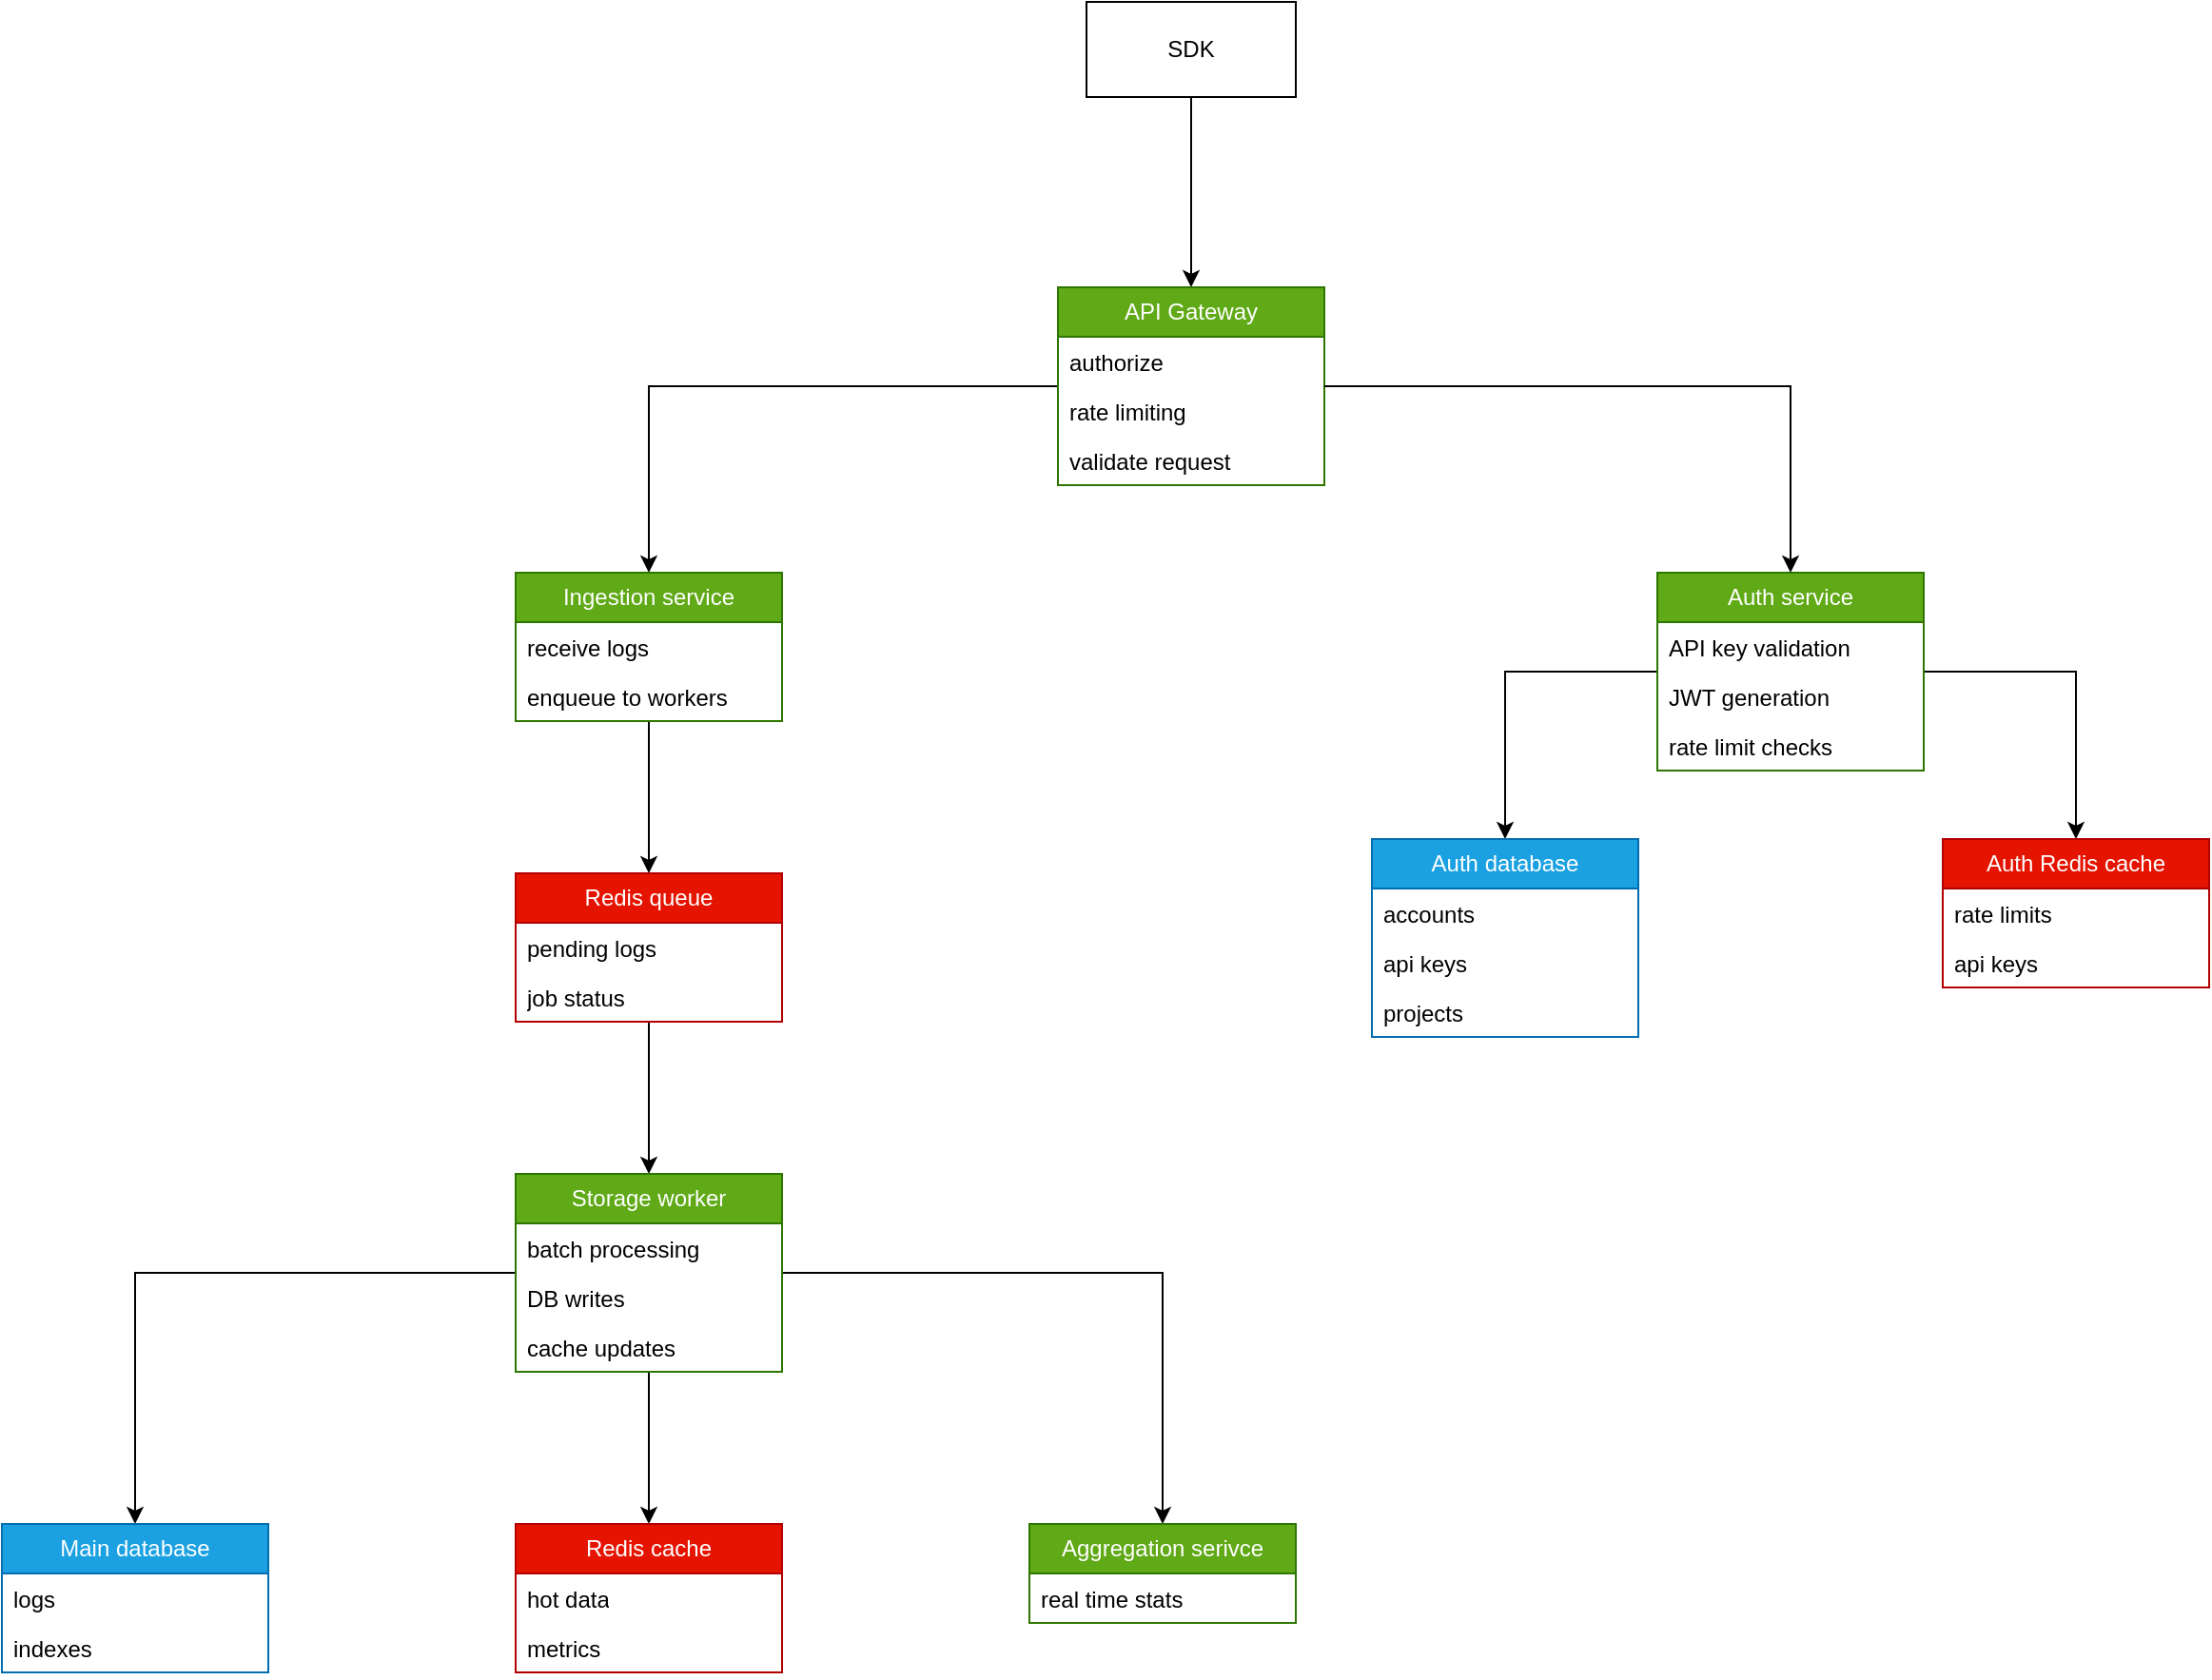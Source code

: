 <mxfile>
    <diagram name="Page-1" id="9CAoSHZ_9hxCdjjbSUXV">
        <mxGraphModel dx="2224" dy="945" grid="1" gridSize="10" guides="1" tooltips="1" connect="1" arrows="1" fold="1" page="1" pageScale="1" pageWidth="850" pageHeight="1100" background="none" math="0" shadow="0">
            <root>
                <mxCell id="0"/>
                <mxCell id="1" parent="0"/>
                <mxCell id="BfMxxVarkLmCU6jDzcZG-6" style="edgeStyle=orthogonalEdgeStyle;rounded=0;orthogonalLoop=1;jettySize=auto;html=1;" parent="1" source="BfMxxVarkLmCU6jDzcZG-1" target="BfMxxVarkLmCU6jDzcZG-2" edge="1">
                    <mxGeometry relative="1" as="geometry"/>
                </mxCell>
                <mxCell id="BfMxxVarkLmCU6jDzcZG-1" value="SDK" style="html=1;whiteSpace=wrap;" parent="1" vertex="1">
                    <mxGeometry x="370" width="110" height="50" as="geometry"/>
                </mxCell>
                <mxCell id="BfMxxVarkLmCU6jDzcZG-35" style="edgeStyle=orthogonalEdgeStyle;rounded=0;orthogonalLoop=1;jettySize=auto;html=1;" parent="1" source="BfMxxVarkLmCU6jDzcZG-2" target="BfMxxVarkLmCU6jDzcZG-12" edge="1">
                    <mxGeometry relative="1" as="geometry"/>
                </mxCell>
                <mxCell id="BfMxxVarkLmCU6jDzcZG-2" value="API Gateway" style="swimlane;fontStyle=0;childLayout=stackLayout;horizontal=1;startSize=26;fillColor=#60a917;horizontalStack=0;resizeParent=1;resizeParentMax=0;resizeLast=0;collapsible=1;marginBottom=0;whiteSpace=wrap;html=1;fontColor=#ffffff;strokeColor=#2D7600;" parent="1" vertex="1">
                    <mxGeometry x="355" y="150" width="140" height="104" as="geometry"/>
                </mxCell>
                <mxCell id="BfMxxVarkLmCU6jDzcZG-3" value="authorize" style="text;strokeColor=none;fillColor=none;align=left;verticalAlign=top;spacingLeft=4;spacingRight=4;overflow=hidden;rotatable=0;points=[[0,0.5],[1,0.5]];portConstraint=eastwest;whiteSpace=wrap;html=1;" parent="BfMxxVarkLmCU6jDzcZG-2" vertex="1">
                    <mxGeometry y="26" width="140" height="26" as="geometry"/>
                </mxCell>
                <mxCell id="BfMxxVarkLmCU6jDzcZG-4" value="rate limiting" style="text;strokeColor=none;fillColor=none;align=left;verticalAlign=top;spacingLeft=4;spacingRight=4;overflow=hidden;rotatable=0;points=[[0,0.5],[1,0.5]];portConstraint=eastwest;whiteSpace=wrap;html=1;" parent="BfMxxVarkLmCU6jDzcZG-2" vertex="1">
                    <mxGeometry y="52" width="140" height="26" as="geometry"/>
                </mxCell>
                <mxCell id="BfMxxVarkLmCU6jDzcZG-5" value="validate request" style="text;strokeColor=none;fillColor=none;align=left;verticalAlign=top;spacingLeft=4;spacingRight=4;overflow=hidden;rotatable=0;points=[[0,0.5],[1,0.5]];portConstraint=eastwest;whiteSpace=wrap;html=1;" parent="BfMxxVarkLmCU6jDzcZG-2" vertex="1">
                    <mxGeometry y="78" width="140" height="26" as="geometry"/>
                </mxCell>
                <mxCell id="BfMxxVarkLmCU6jDzcZG-37" style="edgeStyle=orthogonalEdgeStyle;rounded=0;orthogonalLoop=1;jettySize=auto;html=1;" parent="1" source="BfMxxVarkLmCU6jDzcZG-7" target="BfMxxVarkLmCU6jDzcZG-18" edge="1">
                    <mxGeometry relative="1" as="geometry"/>
                </mxCell>
                <mxCell id="BfMxxVarkLmCU6jDzcZG-42" style="edgeStyle=orthogonalEdgeStyle;rounded=0;orthogonalLoop=1;jettySize=auto;html=1;" parent="1" source="BfMxxVarkLmCU6jDzcZG-7" target="BfMxxVarkLmCU6jDzcZG-38" edge="1">
                    <mxGeometry relative="1" as="geometry"/>
                </mxCell>
                <mxCell id="BfMxxVarkLmCU6jDzcZG-7" value="Auth service" style="swimlane;fontStyle=0;childLayout=stackLayout;horizontal=1;startSize=26;fillColor=#60a917;horizontalStack=0;resizeParent=1;resizeParentMax=0;resizeLast=0;collapsible=1;marginBottom=0;whiteSpace=wrap;html=1;fontColor=#ffffff;strokeColor=#2D7600;" parent="1" vertex="1">
                    <mxGeometry x="670" y="300" width="140" height="104" as="geometry"/>
                </mxCell>
                <mxCell id="BfMxxVarkLmCU6jDzcZG-8" value="API key validation" style="text;strokeColor=none;fillColor=none;align=left;verticalAlign=top;spacingLeft=4;spacingRight=4;overflow=hidden;rotatable=0;points=[[0,0.5],[1,0.5]];portConstraint=eastwest;whiteSpace=wrap;html=1;" parent="BfMxxVarkLmCU6jDzcZG-7" vertex="1">
                    <mxGeometry y="26" width="140" height="26" as="geometry"/>
                </mxCell>
                <mxCell id="BfMxxVarkLmCU6jDzcZG-9" value="JWT generation" style="text;strokeColor=none;fillColor=none;align=left;verticalAlign=top;spacingLeft=4;spacingRight=4;overflow=hidden;rotatable=0;points=[[0,0.5],[1,0.5]];portConstraint=eastwest;whiteSpace=wrap;html=1;" parent="BfMxxVarkLmCU6jDzcZG-7" vertex="1">
                    <mxGeometry y="52" width="140" height="26" as="geometry"/>
                </mxCell>
                <mxCell id="BfMxxVarkLmCU6jDzcZG-10" value="rate limit checks" style="text;strokeColor=none;fillColor=none;align=left;verticalAlign=top;spacingLeft=4;spacingRight=4;overflow=hidden;rotatable=0;points=[[0,0.5],[1,0.5]];portConstraint=eastwest;whiteSpace=wrap;html=1;" parent="BfMxxVarkLmCU6jDzcZG-7" vertex="1">
                    <mxGeometry y="78" width="140" height="26" as="geometry"/>
                </mxCell>
                <mxCell id="BfMxxVarkLmCU6jDzcZG-11" style="edgeStyle=orthogonalEdgeStyle;rounded=0;orthogonalLoop=1;jettySize=auto;html=1;" parent="1" source="BfMxxVarkLmCU6jDzcZG-2" target="BfMxxVarkLmCU6jDzcZG-7" edge="1">
                    <mxGeometry relative="1" as="geometry"/>
                </mxCell>
                <mxCell id="BfMxxVarkLmCU6jDzcZG-47" value="" style="edgeStyle=orthogonalEdgeStyle;rounded=0;orthogonalLoop=1;jettySize=auto;html=1;" parent="1" source="BfMxxVarkLmCU6jDzcZG-12" target="BfMxxVarkLmCU6jDzcZG-44" edge="1">
                    <mxGeometry relative="1" as="geometry"/>
                </mxCell>
                <mxCell id="BfMxxVarkLmCU6jDzcZG-12" value="Ingestion service" style="swimlane;fontStyle=0;childLayout=stackLayout;horizontal=1;startSize=26;fillColor=#60a917;horizontalStack=0;resizeParent=1;resizeParentMax=0;resizeLast=0;collapsible=1;marginBottom=0;whiteSpace=wrap;html=1;fontColor=#ffffff;strokeColor=#2D7600;" parent="1" vertex="1">
                    <mxGeometry x="70" y="300" width="140" height="78" as="geometry"/>
                </mxCell>
                <mxCell id="BfMxxVarkLmCU6jDzcZG-13" value="receive logs" style="text;strokeColor=none;fillColor=none;align=left;verticalAlign=top;spacingLeft=4;spacingRight=4;overflow=hidden;rotatable=0;points=[[0,0.5],[1,0.5]];portConstraint=eastwest;whiteSpace=wrap;html=1;" parent="BfMxxVarkLmCU6jDzcZG-12" vertex="1">
                    <mxGeometry y="26" width="140" height="26" as="geometry"/>
                </mxCell>
                <mxCell id="BfMxxVarkLmCU6jDzcZG-15" value="enqueue to workers" style="text;strokeColor=none;fillColor=none;align=left;verticalAlign=top;spacingLeft=4;spacingRight=4;overflow=hidden;rotatable=0;points=[[0,0.5],[1,0.5]];portConstraint=eastwest;whiteSpace=wrap;html=1;" parent="BfMxxVarkLmCU6jDzcZG-12" vertex="1">
                    <mxGeometry y="52" width="140" height="26" as="geometry"/>
                </mxCell>
                <mxCell id="BfMxxVarkLmCU6jDzcZG-18" value="Auth database" style="swimlane;fontStyle=0;childLayout=stackLayout;horizontal=1;startSize=26;fillColor=#1ba1e2;horizontalStack=0;resizeParent=1;resizeParentMax=0;resizeLast=0;collapsible=1;marginBottom=0;whiteSpace=wrap;html=1;fontColor=#ffffff;strokeColor=#006EAF;" parent="1" vertex="1">
                    <mxGeometry x="520" y="440" width="140" height="104" as="geometry"/>
                </mxCell>
                <mxCell id="BfMxxVarkLmCU6jDzcZG-19" value="accounts" style="text;strokeColor=none;fillColor=none;align=left;verticalAlign=top;spacingLeft=4;spacingRight=4;overflow=hidden;rotatable=0;points=[[0,0.5],[1,0.5]];portConstraint=eastwest;whiteSpace=wrap;html=1;" parent="BfMxxVarkLmCU6jDzcZG-18" vertex="1">
                    <mxGeometry y="26" width="140" height="26" as="geometry"/>
                </mxCell>
                <mxCell id="BfMxxVarkLmCU6jDzcZG-20" value="api keys" style="text;strokeColor=none;fillColor=none;align=left;verticalAlign=top;spacingLeft=4;spacingRight=4;overflow=hidden;rotatable=0;points=[[0,0.5],[1,0.5]];portConstraint=eastwest;whiteSpace=wrap;html=1;" parent="BfMxxVarkLmCU6jDzcZG-18" vertex="1">
                    <mxGeometry y="52" width="140" height="26" as="geometry"/>
                </mxCell>
                <mxCell id="BfMxxVarkLmCU6jDzcZG-21" value="projects" style="text;strokeColor=none;fillColor=none;align=left;verticalAlign=top;spacingLeft=4;spacingRight=4;overflow=hidden;rotatable=0;points=[[0,0.5],[1,0.5]];portConstraint=eastwest;whiteSpace=wrap;html=1;" parent="BfMxxVarkLmCU6jDzcZG-18" vertex="1">
                    <mxGeometry y="78" width="140" height="26" as="geometry"/>
                </mxCell>
                <mxCell id="BfMxxVarkLmCU6jDzcZG-38" value="Auth Redis cache" style="swimlane;fontStyle=0;childLayout=stackLayout;horizontal=1;startSize=26;fillColor=#e51400;horizontalStack=0;resizeParent=1;resizeParentMax=0;resizeLast=0;collapsible=1;marginBottom=0;whiteSpace=wrap;html=1;strokeColor=#B20000;fontColor=#ffffff;" parent="1" vertex="1">
                    <mxGeometry x="820" y="440" width="140" height="78" as="geometry"/>
                </mxCell>
                <mxCell id="BfMxxVarkLmCU6jDzcZG-39" value="rate limits" style="text;strokeColor=none;fillColor=none;align=left;verticalAlign=top;spacingLeft=4;spacingRight=4;overflow=hidden;rotatable=0;points=[[0,0.5],[1,0.5]];portConstraint=eastwest;whiteSpace=wrap;html=1;" parent="BfMxxVarkLmCU6jDzcZG-38" vertex="1">
                    <mxGeometry y="26" width="140" height="26" as="geometry"/>
                </mxCell>
                <mxCell id="BfMxxVarkLmCU6jDzcZG-40" value="api keys" style="text;strokeColor=none;fillColor=none;align=left;verticalAlign=top;spacingLeft=4;spacingRight=4;overflow=hidden;rotatable=0;points=[[0,0.5],[1,0.5]];portConstraint=eastwest;whiteSpace=wrap;html=1;" parent="BfMxxVarkLmCU6jDzcZG-38" vertex="1">
                    <mxGeometry y="52" width="140" height="26" as="geometry"/>
                </mxCell>
                <mxCell id="BfMxxVarkLmCU6jDzcZG-51" value="" style="edgeStyle=orthogonalEdgeStyle;rounded=0;orthogonalLoop=1;jettySize=auto;html=1;" parent="1" source="BfMxxVarkLmCU6jDzcZG-44" target="BfMxxVarkLmCU6jDzcZG-48" edge="1">
                    <mxGeometry relative="1" as="geometry"/>
                </mxCell>
                <mxCell id="BfMxxVarkLmCU6jDzcZG-44" value="Redis queue" style="swimlane;fontStyle=0;childLayout=stackLayout;horizontal=1;startSize=26;fillColor=#e51400;horizontalStack=0;resizeParent=1;resizeParentMax=0;resizeLast=0;collapsible=1;marginBottom=0;whiteSpace=wrap;html=1;fontColor=#ffffff;strokeColor=#B20000;" parent="1" vertex="1">
                    <mxGeometry x="70" y="458" width="140" height="78" as="geometry"/>
                </mxCell>
                <mxCell id="BfMxxVarkLmCU6jDzcZG-45" value="pending logs" style="text;strokeColor=none;fillColor=none;align=left;verticalAlign=top;spacingLeft=4;spacingRight=4;overflow=hidden;rotatable=0;points=[[0,0.5],[1,0.5]];portConstraint=eastwest;whiteSpace=wrap;html=1;" parent="BfMxxVarkLmCU6jDzcZG-44" vertex="1">
                    <mxGeometry y="26" width="140" height="26" as="geometry"/>
                </mxCell>
                <mxCell id="BfMxxVarkLmCU6jDzcZG-46" value="job status" style="text;strokeColor=none;fillColor=none;align=left;verticalAlign=top;spacingLeft=4;spacingRight=4;overflow=hidden;rotatable=0;points=[[0,0.5],[1,0.5]];portConstraint=eastwest;whiteSpace=wrap;html=1;" parent="BfMxxVarkLmCU6jDzcZG-44" vertex="1">
                    <mxGeometry y="52" width="140" height="26" as="geometry"/>
                </mxCell>
                <mxCell id="BfMxxVarkLmCU6jDzcZG-57" value="" style="edgeStyle=orthogonalEdgeStyle;rounded=0;orthogonalLoop=1;jettySize=auto;html=1;" parent="1" source="BfMxxVarkLmCU6jDzcZG-48" target="BfMxxVarkLmCU6jDzcZG-53" edge="1">
                    <mxGeometry relative="1" as="geometry"/>
                </mxCell>
                <mxCell id="BfMxxVarkLmCU6jDzcZG-62" value="" style="edgeStyle=orthogonalEdgeStyle;rounded=0;orthogonalLoop=1;jettySize=auto;html=1;" parent="1" source="BfMxxVarkLmCU6jDzcZG-48" target="BfMxxVarkLmCU6jDzcZG-58" edge="1">
                    <mxGeometry relative="1" as="geometry"/>
                </mxCell>
                <mxCell id="BfMxxVarkLmCU6jDzcZG-67" value="" style="edgeStyle=orthogonalEdgeStyle;rounded=0;orthogonalLoop=1;jettySize=auto;html=1;" parent="1" source="BfMxxVarkLmCU6jDzcZG-48" target="BfMxxVarkLmCU6jDzcZG-63" edge="1">
                    <mxGeometry relative="1" as="geometry"/>
                </mxCell>
                <mxCell id="BfMxxVarkLmCU6jDzcZG-48" value="Storage worker" style="swimlane;fontStyle=0;childLayout=stackLayout;horizontal=1;startSize=26;fillColor=#60a917;horizontalStack=0;resizeParent=1;resizeParentMax=0;resizeLast=0;collapsible=1;marginBottom=0;whiteSpace=wrap;html=1;fontColor=#ffffff;strokeColor=#2D7600;" parent="1" vertex="1">
                    <mxGeometry x="70" y="616" width="140" height="104" as="geometry"/>
                </mxCell>
                <mxCell id="BfMxxVarkLmCU6jDzcZG-49" value="batch processing" style="text;strokeColor=none;fillColor=none;align=left;verticalAlign=top;spacingLeft=4;spacingRight=4;overflow=hidden;rotatable=0;points=[[0,0.5],[1,0.5]];portConstraint=eastwest;whiteSpace=wrap;html=1;" parent="BfMxxVarkLmCU6jDzcZG-48" vertex="1">
                    <mxGeometry y="26" width="140" height="26" as="geometry"/>
                </mxCell>
                <mxCell id="BfMxxVarkLmCU6jDzcZG-52" value="DB writes" style="text;strokeColor=none;fillColor=none;align=left;verticalAlign=top;spacingLeft=4;spacingRight=4;overflow=hidden;rotatable=0;points=[[0,0.5],[1,0.5]];portConstraint=eastwest;whiteSpace=wrap;html=1;" parent="BfMxxVarkLmCU6jDzcZG-48" vertex="1">
                    <mxGeometry y="52" width="140" height="26" as="geometry"/>
                </mxCell>
                <mxCell id="BfMxxVarkLmCU6jDzcZG-50" value="cache updates" style="text;strokeColor=none;fillColor=none;align=left;verticalAlign=top;spacingLeft=4;spacingRight=4;overflow=hidden;rotatable=0;points=[[0,0.5],[1,0.5]];portConstraint=eastwest;whiteSpace=wrap;html=1;" parent="BfMxxVarkLmCU6jDzcZG-48" vertex="1">
                    <mxGeometry y="78" width="140" height="26" as="geometry"/>
                </mxCell>
                <mxCell id="BfMxxVarkLmCU6jDzcZG-53" value="Main database" style="swimlane;fontStyle=0;childLayout=stackLayout;horizontal=1;startSize=26;fillColor=#1ba1e2;horizontalStack=0;resizeParent=1;resizeParentMax=0;resizeLast=0;collapsible=1;marginBottom=0;whiteSpace=wrap;html=1;fontColor=#ffffff;strokeColor=#006EAF;" parent="1" vertex="1">
                    <mxGeometry x="-200" y="800" width="140" height="78" as="geometry"/>
                </mxCell>
                <mxCell id="BfMxxVarkLmCU6jDzcZG-54" value="logs" style="text;strokeColor=none;fillColor=none;align=left;verticalAlign=top;spacingLeft=4;spacingRight=4;overflow=hidden;rotatable=0;points=[[0,0.5],[1,0.5]];portConstraint=eastwest;whiteSpace=wrap;html=1;" parent="BfMxxVarkLmCU6jDzcZG-53" vertex="1">
                    <mxGeometry y="26" width="140" height="26" as="geometry"/>
                </mxCell>
                <mxCell id="BfMxxVarkLmCU6jDzcZG-55" value="indexes" style="text;strokeColor=none;fillColor=none;align=left;verticalAlign=top;spacingLeft=4;spacingRight=4;overflow=hidden;rotatable=0;points=[[0,0.5],[1,0.5]];portConstraint=eastwest;whiteSpace=wrap;html=1;" parent="BfMxxVarkLmCU6jDzcZG-53" vertex="1">
                    <mxGeometry y="52" width="140" height="26" as="geometry"/>
                </mxCell>
                <mxCell id="BfMxxVarkLmCU6jDzcZG-58" value="Redis cache" style="swimlane;fontStyle=0;childLayout=stackLayout;horizontal=1;startSize=26;fillColor=#e51400;horizontalStack=0;resizeParent=1;resizeParentMax=0;resizeLast=0;collapsible=1;marginBottom=0;whiteSpace=wrap;html=1;fontColor=#ffffff;strokeColor=#B20000;" parent="1" vertex="1">
                    <mxGeometry x="70" y="800" width="140" height="78" as="geometry"/>
                </mxCell>
                <mxCell id="BfMxxVarkLmCU6jDzcZG-59" value="hot data" style="text;strokeColor=none;fillColor=none;align=left;verticalAlign=top;spacingLeft=4;spacingRight=4;overflow=hidden;rotatable=0;points=[[0,0.5],[1,0.5]];portConstraint=eastwest;whiteSpace=wrap;html=1;" parent="BfMxxVarkLmCU6jDzcZG-58" vertex="1">
                    <mxGeometry y="26" width="140" height="26" as="geometry"/>
                </mxCell>
                <mxCell id="BfMxxVarkLmCU6jDzcZG-60" value="metrics" style="text;strokeColor=none;fillColor=none;align=left;verticalAlign=top;spacingLeft=4;spacingRight=4;overflow=hidden;rotatable=0;points=[[0,0.5],[1,0.5]];portConstraint=eastwest;whiteSpace=wrap;html=1;" parent="BfMxxVarkLmCU6jDzcZG-58" vertex="1">
                    <mxGeometry y="52" width="140" height="26" as="geometry"/>
                </mxCell>
                <mxCell id="BfMxxVarkLmCU6jDzcZG-63" value="Aggregation serivce" style="swimlane;fontStyle=0;childLayout=stackLayout;horizontal=1;startSize=26;fillColor=#60a917;horizontalStack=0;resizeParent=1;resizeParentMax=0;resizeLast=0;collapsible=1;marginBottom=0;whiteSpace=wrap;html=1;fontColor=#ffffff;strokeColor=#2D7600;" parent="1" vertex="1">
                    <mxGeometry x="340" y="800" width="140" height="52" as="geometry"/>
                </mxCell>
                <mxCell id="BfMxxVarkLmCU6jDzcZG-64" value="real time stats" style="text;strokeColor=none;fillColor=none;align=left;verticalAlign=top;spacingLeft=4;spacingRight=4;overflow=hidden;rotatable=0;points=[[0,0.5],[1,0.5]];portConstraint=eastwest;whiteSpace=wrap;html=1;" parent="BfMxxVarkLmCU6jDzcZG-63" vertex="1">
                    <mxGeometry y="26" width="140" height="26" as="geometry"/>
                </mxCell>
            </root>
        </mxGraphModel>
    </diagram>
</mxfile>